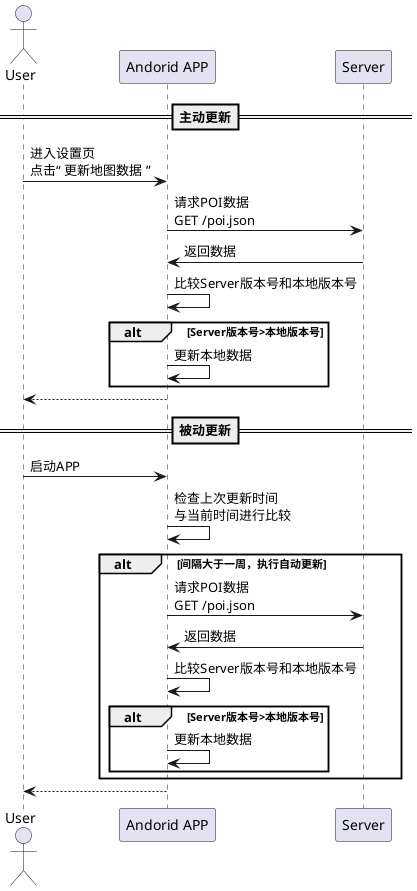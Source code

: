 @startuml 校园地图-数据更新
actor "User" as user
participant "Andorid APP" as app
participant "Server" as server
==主动更新==
user->app:进入设置页\n点击“ 更新地图数据 ”
app->server:请求POI数据\nGET /poi.json
app<-server:返回数据
app->app:比较Server版本号和本地版本号
alt Server版本号>本地版本号
    app->app:更新本地数据
end
user<--app
==被动更新==
user->app:启动APP
app->app:检查上次更新时间\n与当前时间进行比较
alt 间隔大于一周，执行自动更新
    app->server:请求POI数据\nGET /poi.json
    app<-server:返回数据
    app->app:比较Server版本号和本地版本号
    alt Server版本号>本地版本号
        app->app:更新本地数据
    end
end
user<--app
@enduml